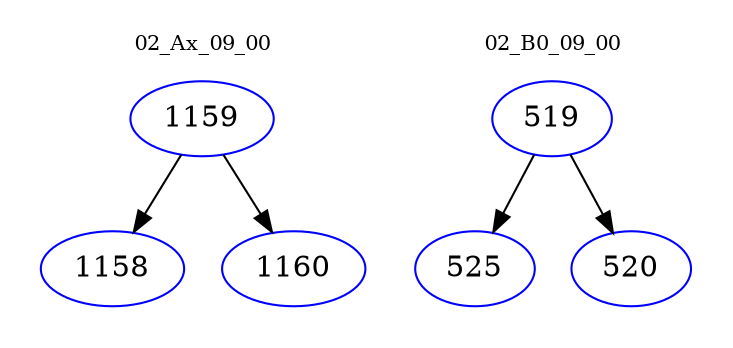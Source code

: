 digraph{
subgraph cluster_0 {
color = white
label = "02_Ax_09_00";
fontsize=10;
T0_1159 [label="1159", color="blue"]
T0_1159 -> T0_1158 [color="black"]
T0_1158 [label="1158", color="blue"]
T0_1159 -> T0_1160 [color="black"]
T0_1160 [label="1160", color="blue"]
}
subgraph cluster_1 {
color = white
label = "02_B0_09_00";
fontsize=10;
T1_519 [label="519", color="blue"]
T1_519 -> T1_525 [color="black"]
T1_525 [label="525", color="blue"]
T1_519 -> T1_520 [color="black"]
T1_520 [label="520", color="blue"]
}
}
